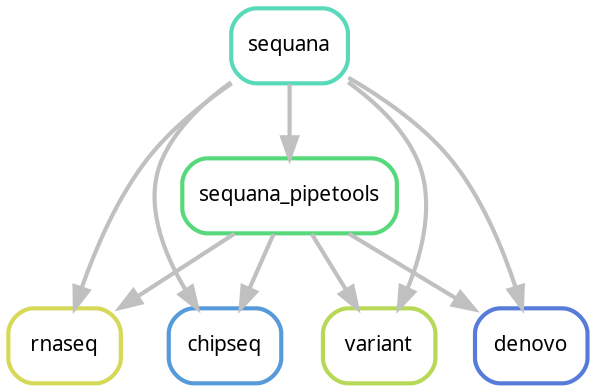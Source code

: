 digraph snakemake_dag {
    graph[bgcolor=white, margin=0];
    node[shape=box, style=rounded, fontname=sans,                 fontsize=10, penwidth=2];
    edge[penwidth=2, color=grey];
	0[label = "sequana", color = "0.46 0.6 0.85", style="rounded"];
	1[label = "sequana_pipetools", color = "0.38 0.6 0.85", style="rounded"];
	2[label = "rnaseq", color = "0.17 0.6 0.85", style="rounded"];
	3[label = "chipseq", color = "0.58 0.6 0.85", style="rounded"];
	4[label = "variant", color = "0.21 0.6 0.85", style="rounded"];
	5[label = "denovo", color = "0.62 0.6 0.85", style="rounded"];
	0 -> 1
	1 -> 2
	1 -> 3
	1 -> 4
	1 -> 5
	0 -> 2
	0 -> 3
	0 -> 4
	0 -> 5
}            

